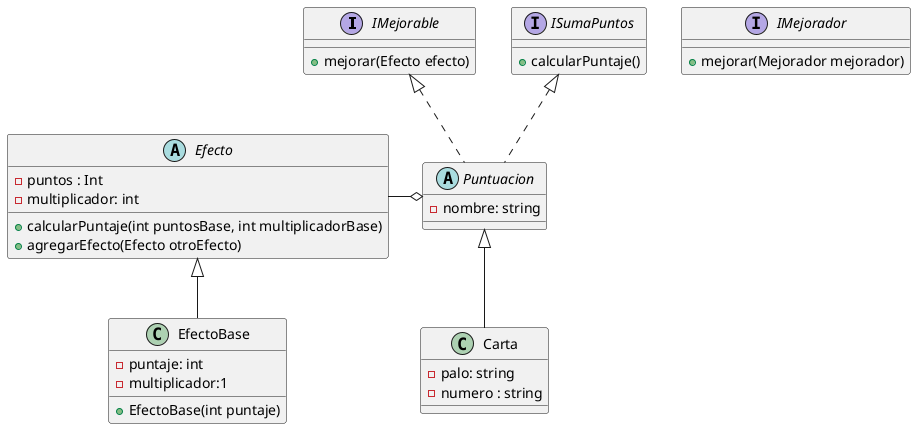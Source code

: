 @startuml
Interface IMejorable{
    + mejorar(Efecto efecto)
}
Interface IMejorador{
    + mejorar(Mejorador mejorador)
}
abstract Efecto{
    - puntos : Int
    - multiplicador: int 
    + calcularPuntaje(int puntosBase, int multiplicadorBase)
    + agregarEfecto(Efecto otroEfecto)
}
Class EfectoBase extends Efecto{
    - puntaje: int
    - multiplicador:1
    + EfectoBase(int puntaje)
}
Efecto -o Puntuacion

Interface ISumaPuntos {
    + calcularPuntaje()
}

abstract Puntuacion implements IMejorable, ISumaPuntos{
    - nombre: string
}

class Carta extends Puntuacion{
    - palo: string
    - numero : string
}


@enduml